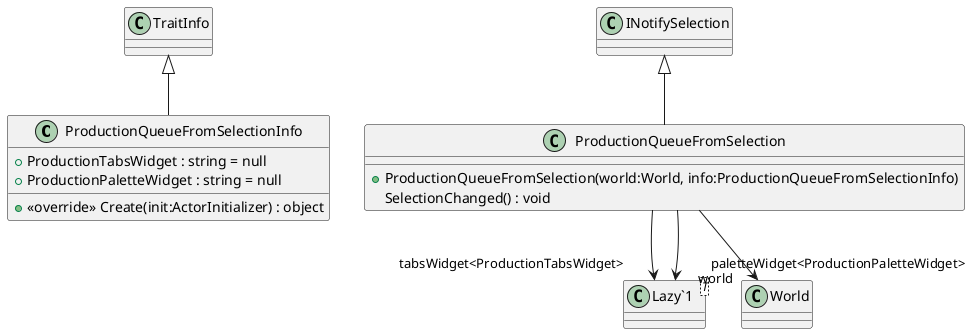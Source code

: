 @startuml
class ProductionQueueFromSelectionInfo {
    + ProductionTabsWidget : string = null
    + ProductionPaletteWidget : string = null
    + <<override>> Create(init:ActorInitializer) : object
}
class ProductionQueueFromSelection {
    + ProductionQueueFromSelection(world:World, info:ProductionQueueFromSelectionInfo)
    SelectionChanged() : void
}
class "Lazy`1"<T> {
}
TraitInfo <|-- ProductionQueueFromSelectionInfo
INotifySelection <|-- ProductionQueueFromSelection
ProductionQueueFromSelection --> "world" World
ProductionQueueFromSelection --> "tabsWidget<ProductionTabsWidget>" "Lazy`1"
ProductionQueueFromSelection --> "paletteWidget<ProductionPaletteWidget>" "Lazy`1"
@enduml
